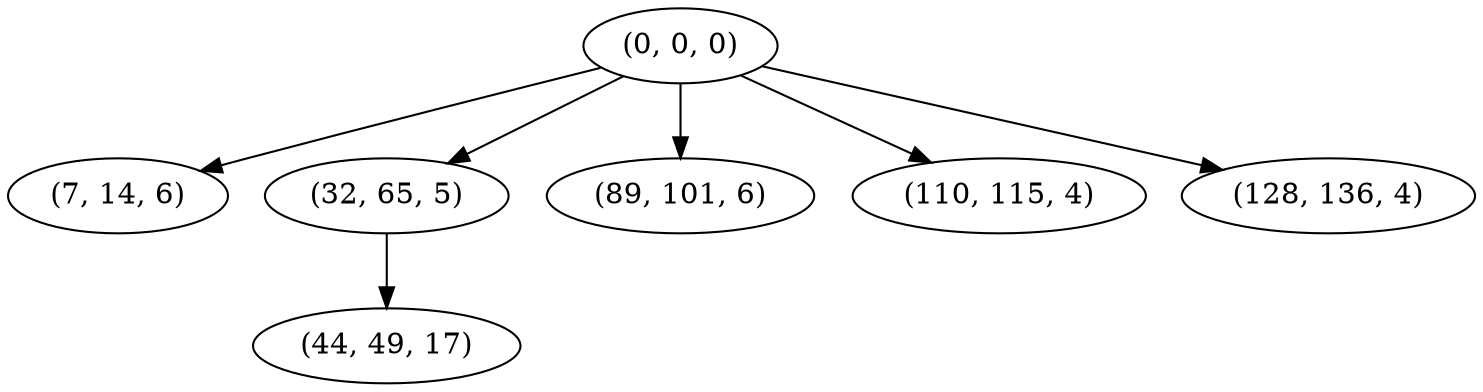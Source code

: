 digraph tree {
    "(0, 0, 0)";
    "(7, 14, 6)";
    "(32, 65, 5)";
    "(44, 49, 17)";
    "(89, 101, 6)";
    "(110, 115, 4)";
    "(128, 136, 4)";
    "(0, 0, 0)" -> "(7, 14, 6)";
    "(0, 0, 0)" -> "(32, 65, 5)";
    "(0, 0, 0)" -> "(89, 101, 6)";
    "(0, 0, 0)" -> "(110, 115, 4)";
    "(0, 0, 0)" -> "(128, 136, 4)";
    "(32, 65, 5)" -> "(44, 49, 17)";
}
